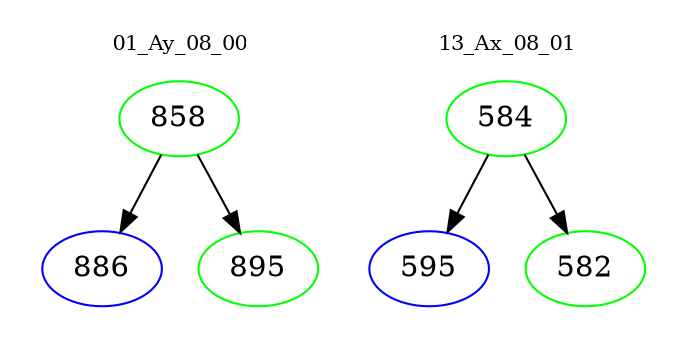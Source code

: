 digraph{
subgraph cluster_0 {
color = white
label = "01_Ay_08_00";
fontsize=10;
T0_858 [label="858", color="green"]
T0_858 -> T0_886 [color="black"]
T0_886 [label="886", color="blue"]
T0_858 -> T0_895 [color="black"]
T0_895 [label="895", color="green"]
}
subgraph cluster_1 {
color = white
label = "13_Ax_08_01";
fontsize=10;
T1_584 [label="584", color="green"]
T1_584 -> T1_595 [color="black"]
T1_595 [label="595", color="blue"]
T1_584 -> T1_582 [color="black"]
T1_582 [label="582", color="green"]
}
}
